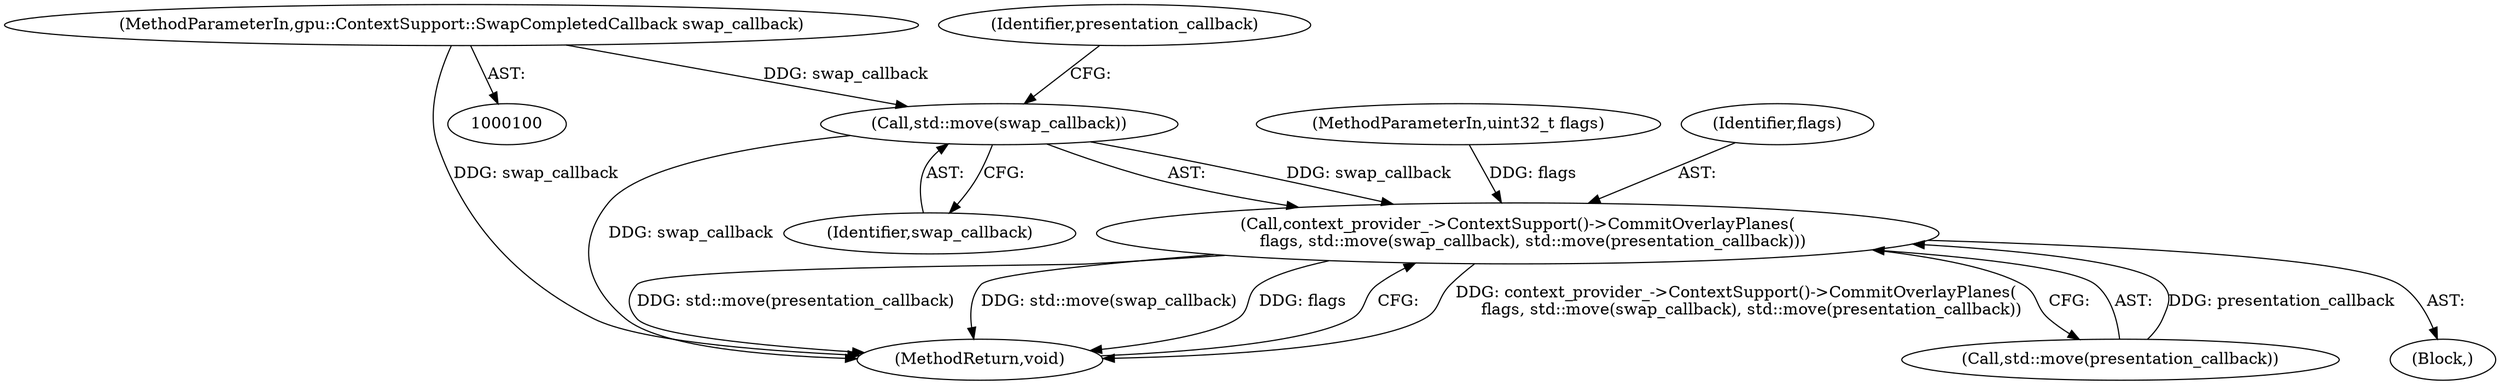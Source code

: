 digraph "1_Chrome_4afb628e068367d5b73440537555902cd12416f8@API" {
"1000110" [label="(Call,std::move(swap_callback))"];
"1000103" [label="(MethodParameterIn,gpu::ContextSupport::SwapCompletedCallback swap_callback)"];
"1000108" [label="(Call,context_provider_->ContextSupport()->CommitOverlayPlanes(\n      flags, std::move(swap_callback), std::move(presentation_callback)))"];
"1000105" [label="(Block,)"];
"1000113" [label="(Identifier,presentation_callback)"];
"1000103" [label="(MethodParameterIn,gpu::ContextSupport::SwapCompletedCallback swap_callback)"];
"1000102" [label="(MethodParameterIn,uint32_t flags)"];
"1000111" [label="(Identifier,swap_callback)"];
"1000108" [label="(Call,context_provider_->ContextSupport()->CommitOverlayPlanes(\n      flags, std::move(swap_callback), std::move(presentation_callback)))"];
"1000110" [label="(Call,std::move(swap_callback))"];
"1000109" [label="(Identifier,flags)"];
"1000114" [label="(MethodReturn,void)"];
"1000112" [label="(Call,std::move(presentation_callback))"];
"1000110" -> "1000108"  [label="AST: "];
"1000110" -> "1000111"  [label="CFG: "];
"1000111" -> "1000110"  [label="AST: "];
"1000113" -> "1000110"  [label="CFG: "];
"1000110" -> "1000114"  [label="DDG: swap_callback"];
"1000110" -> "1000108"  [label="DDG: swap_callback"];
"1000103" -> "1000110"  [label="DDG: swap_callback"];
"1000103" -> "1000100"  [label="AST: "];
"1000103" -> "1000114"  [label="DDG: swap_callback"];
"1000108" -> "1000105"  [label="AST: "];
"1000108" -> "1000112"  [label="CFG: "];
"1000109" -> "1000108"  [label="AST: "];
"1000112" -> "1000108"  [label="AST: "];
"1000114" -> "1000108"  [label="CFG: "];
"1000108" -> "1000114"  [label="DDG: context_provider_->ContextSupport()->CommitOverlayPlanes(\n      flags, std::move(swap_callback), std::move(presentation_callback))"];
"1000108" -> "1000114"  [label="DDG: std::move(presentation_callback)"];
"1000108" -> "1000114"  [label="DDG: std::move(swap_callback)"];
"1000108" -> "1000114"  [label="DDG: flags"];
"1000102" -> "1000108"  [label="DDG: flags"];
"1000112" -> "1000108"  [label="DDG: presentation_callback"];
}
